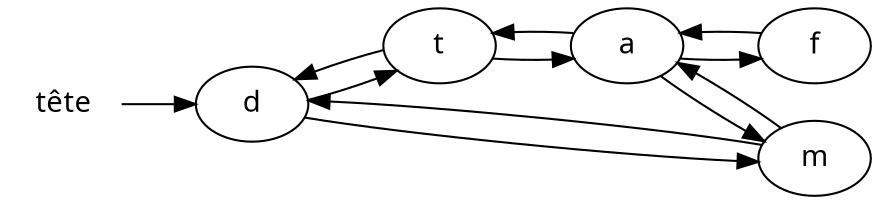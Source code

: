 digraph liste {
    rankdir="LR";
    node [fontname="Courrier"];
    tete [label="tête" shape=plaintext]
    0 [label="d"];
    1 [label="t"];
    2 [label="a"];
    3 [label="m"];
    4 [label="f"];

    tete -> 0;

    0 -> 1;
    1 -> 2;
    2 -> 3;
    2 -> 4;
    4 -> 2;
    3 -> 0;

    1 -> 0;
    2 -> 1;
    3 -> 2;

    0 -> 3;
}
